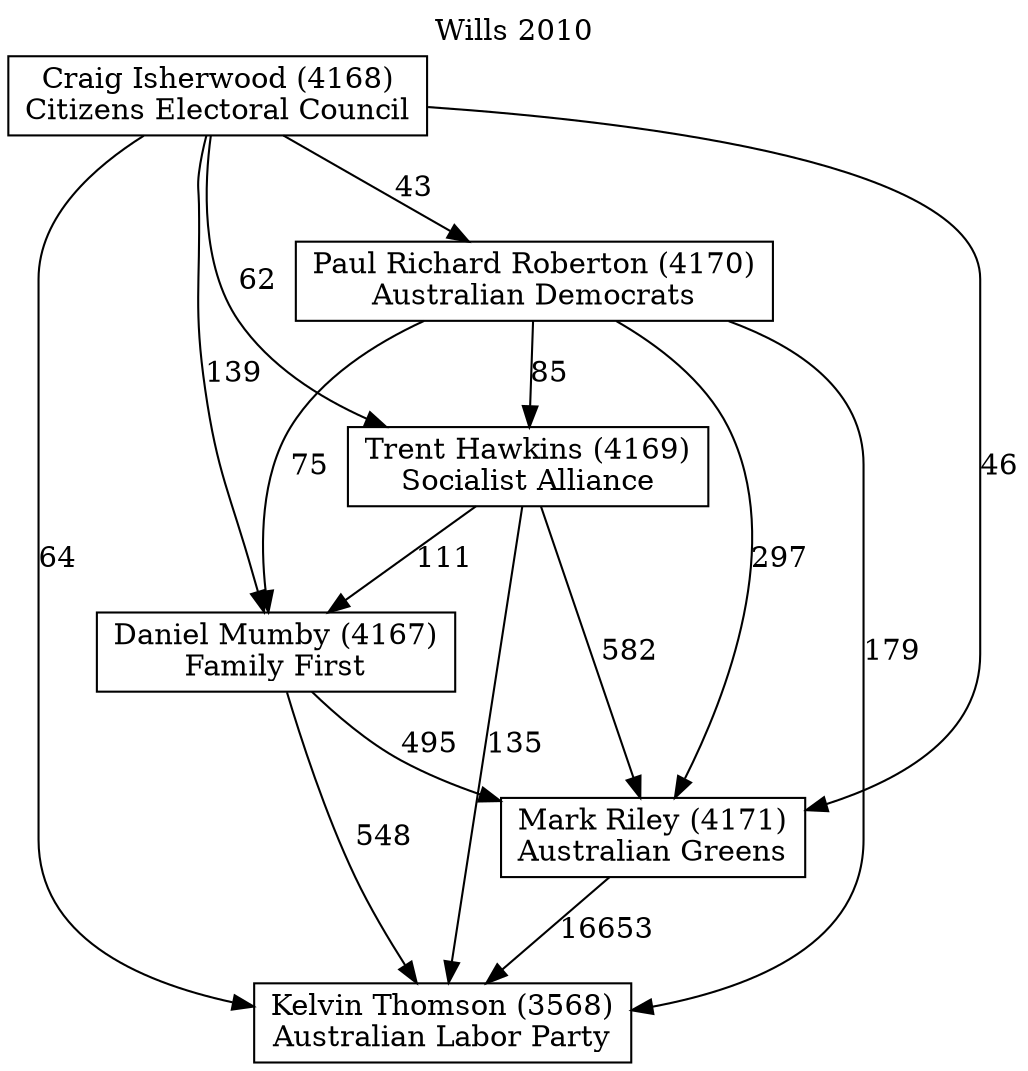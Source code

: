// House preference flow
digraph "Kelvin Thomson (3568)_Wills_2010" {
	graph [label="Wills 2010" labelloc=t mclimit=10]
	node [shape=box]
	"Kelvin Thomson (3568)" [label="Kelvin Thomson (3568)
Australian Labor Party"]
	"Mark Riley (4171)" [label="Mark Riley (4171)
Australian Greens"]
	"Daniel Mumby (4167)" [label="Daniel Mumby (4167)
Family First"]
	"Trent Hawkins (4169)" [label="Trent Hawkins (4169)
Socialist Alliance"]
	"Paul Richard Roberton (4170)" [label="Paul Richard Roberton (4170)
Australian Democrats"]
	"Craig Isherwood (4168)" [label="Craig Isherwood (4168)
Citizens Electoral Council"]
	"Mark Riley (4171)" -> "Kelvin Thomson (3568)" [label=16653]
	"Daniel Mumby (4167)" -> "Mark Riley (4171)" [label=495]
	"Trent Hawkins (4169)" -> "Daniel Mumby (4167)" [label=111]
	"Paul Richard Roberton (4170)" -> "Trent Hawkins (4169)" [label=85]
	"Craig Isherwood (4168)" -> "Paul Richard Roberton (4170)" [label=43]
	"Daniel Mumby (4167)" -> "Kelvin Thomson (3568)" [label=548]
	"Trent Hawkins (4169)" -> "Kelvin Thomson (3568)" [label=135]
	"Paul Richard Roberton (4170)" -> "Kelvin Thomson (3568)" [label=179]
	"Craig Isherwood (4168)" -> "Kelvin Thomson (3568)" [label=64]
	"Craig Isherwood (4168)" -> "Trent Hawkins (4169)" [label=62]
	"Paul Richard Roberton (4170)" -> "Daniel Mumby (4167)" [label=75]
	"Craig Isherwood (4168)" -> "Daniel Mumby (4167)" [label=139]
	"Trent Hawkins (4169)" -> "Mark Riley (4171)" [label=582]
	"Paul Richard Roberton (4170)" -> "Mark Riley (4171)" [label=297]
	"Craig Isherwood (4168)" -> "Mark Riley (4171)" [label=46]
}
